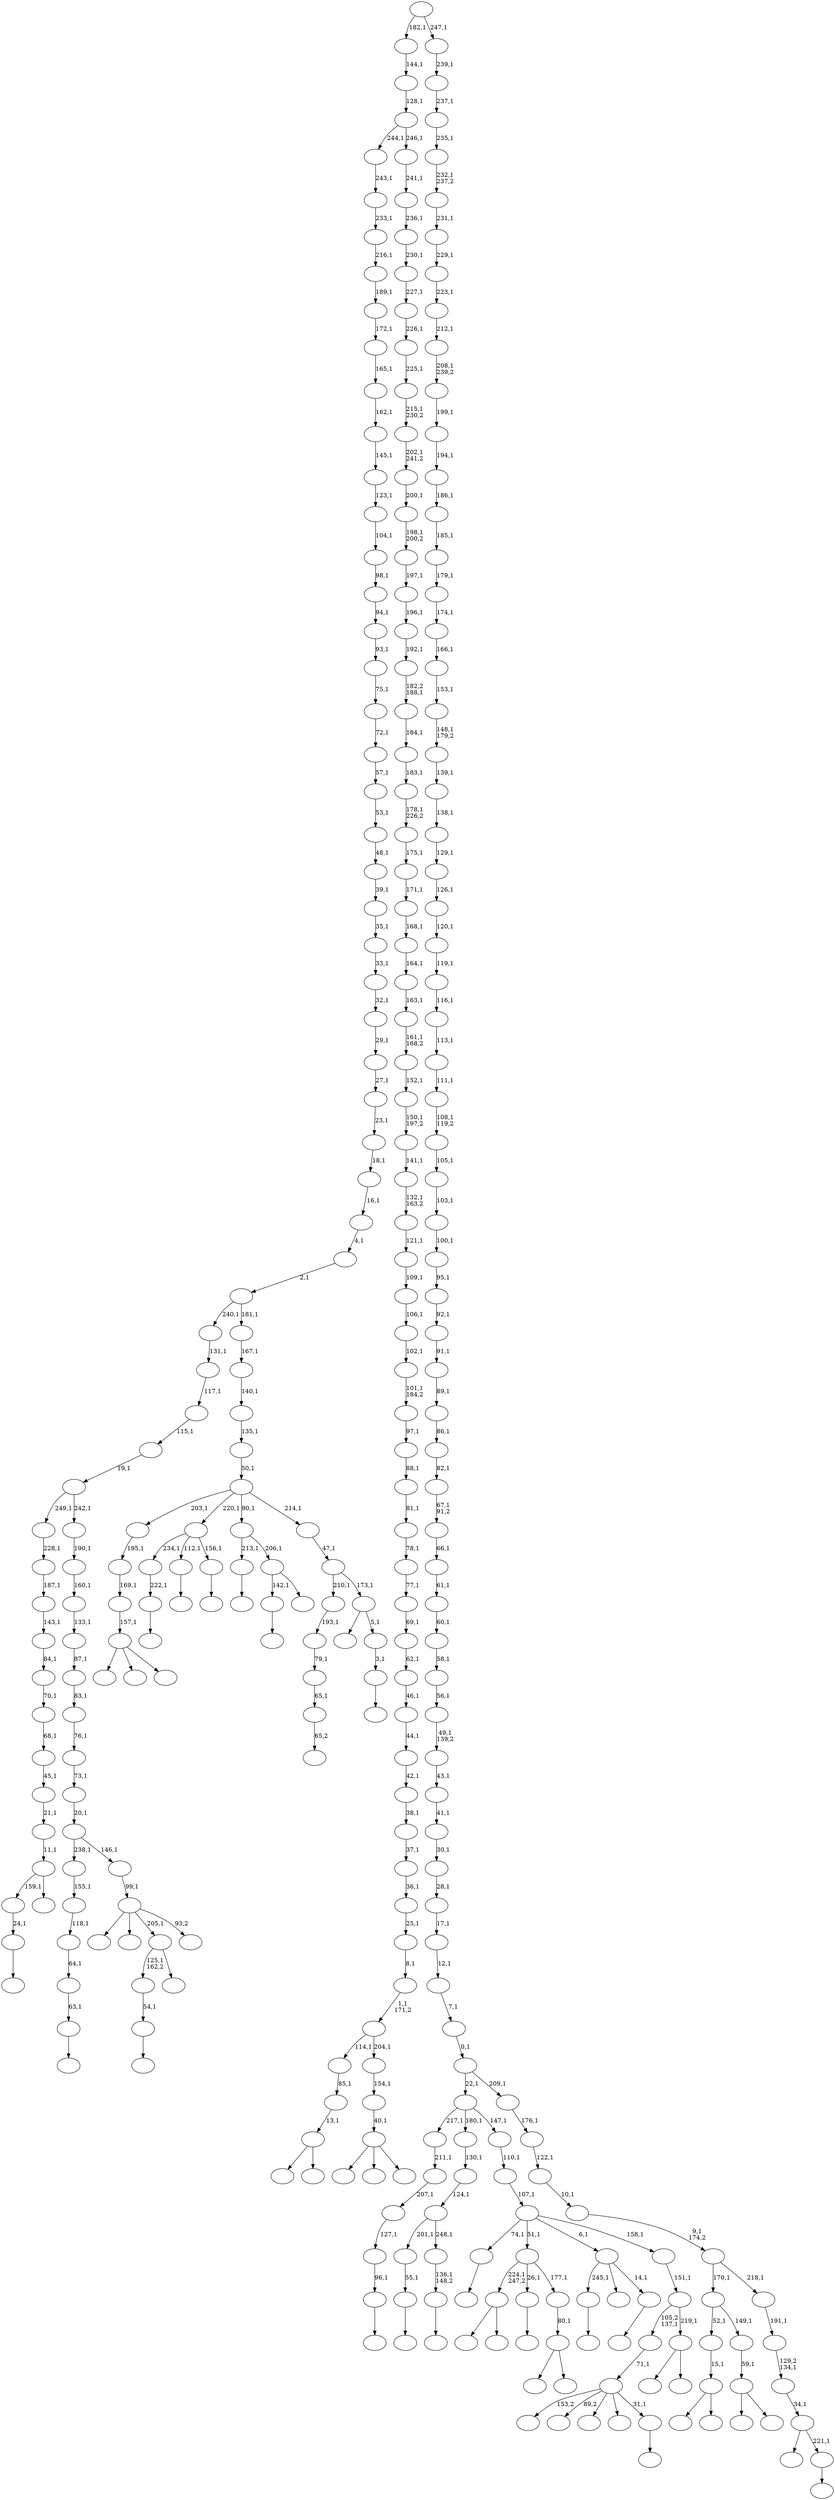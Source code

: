 digraph T {
	300 [label=""]
	299 [label=""]
	298 [label=""]
	297 [label=""]
	296 [label=""]
	295 [label=""]
	294 [label=""]
	293 [label=""]
	292 [label=""]
	291 [label=""]
	290 [label=""]
	289 [label=""]
	288 [label=""]
	287 [label=""]
	286 [label=""]
	285 [label=""]
	284 [label=""]
	283 [label=""]
	282 [label=""]
	281 [label=""]
	280 [label=""]
	279 [label=""]
	278 [label=""]
	277 [label=""]
	276 [label=""]
	275 [label=""]
	274 [label=""]
	273 [label=""]
	272 [label=""]
	271 [label=""]
	270 [label=""]
	269 [label=""]
	268 [label=""]
	267 [label=""]
	266 [label=""]
	265 [label=""]
	264 [label=""]
	263 [label=""]
	262 [label=""]
	261 [label=""]
	260 [label=""]
	259 [label=""]
	258 [label=""]
	257 [label=""]
	256 [label=""]
	255 [label=""]
	254 [label=""]
	253 [label=""]
	252 [label=""]
	251 [label=""]
	250 [label=""]
	249 [label=""]
	248 [label=""]
	247 [label=""]
	246 [label=""]
	245 [label=""]
	244 [label=""]
	243 [label=""]
	242 [label=""]
	241 [label=""]
	240 [label=""]
	239 [label=""]
	238 [label=""]
	237 [label=""]
	236 [label=""]
	235 [label=""]
	234 [label=""]
	233 [label=""]
	232 [label=""]
	231 [label=""]
	230 [label=""]
	229 [label=""]
	228 [label=""]
	227 [label=""]
	226 [label=""]
	225 [label=""]
	224 [label=""]
	223 [label=""]
	222 [label=""]
	221 [label=""]
	220 [label=""]
	219 [label=""]
	218 [label=""]
	217 [label=""]
	216 [label=""]
	215 [label=""]
	214 [label=""]
	213 [label=""]
	212 [label=""]
	211 [label=""]
	210 [label=""]
	209 [label=""]
	208 [label=""]
	207 [label=""]
	206 [label=""]
	205 [label=""]
	204 [label=""]
	203 [label=""]
	202 [label=""]
	201 [label=""]
	200 [label=""]
	199 [label=""]
	198 [label=""]
	197 [label=""]
	196 [label=""]
	195 [label=""]
	194 [label=""]
	193 [label=""]
	192 [label=""]
	191 [label=""]
	190 [label=""]
	189 [label=""]
	188 [label=""]
	187 [label=""]
	186 [label=""]
	185 [label=""]
	184 [label=""]
	183 [label=""]
	182 [label=""]
	181 [label=""]
	180 [label=""]
	179 [label=""]
	178 [label=""]
	177 [label=""]
	176 [label=""]
	175 [label=""]
	174 [label=""]
	173 [label=""]
	172 [label=""]
	171 [label=""]
	170 [label=""]
	169 [label=""]
	168 [label=""]
	167 [label=""]
	166 [label=""]
	165 [label=""]
	164 [label=""]
	163 [label=""]
	162 [label=""]
	161 [label=""]
	160 [label=""]
	159 [label=""]
	158 [label=""]
	157 [label=""]
	156 [label=""]
	155 [label=""]
	154 [label=""]
	153 [label=""]
	152 [label=""]
	151 [label=""]
	150 [label=""]
	149 [label=""]
	148 [label=""]
	147 [label=""]
	146 [label=""]
	145 [label=""]
	144 [label=""]
	143 [label=""]
	142 [label=""]
	141 [label=""]
	140 [label=""]
	139 [label=""]
	138 [label=""]
	137 [label=""]
	136 [label=""]
	135 [label=""]
	134 [label=""]
	133 [label=""]
	132 [label=""]
	131 [label=""]
	130 [label=""]
	129 [label=""]
	128 [label=""]
	127 [label=""]
	126 [label=""]
	125 [label=""]
	124 [label=""]
	123 [label=""]
	122 [label=""]
	121 [label=""]
	120 [label=""]
	119 [label=""]
	118 [label=""]
	117 [label=""]
	116 [label=""]
	115 [label=""]
	114 [label=""]
	113 [label=""]
	112 [label=""]
	111 [label=""]
	110 [label=""]
	109 [label=""]
	108 [label=""]
	107 [label=""]
	106 [label=""]
	105 [label=""]
	104 [label=""]
	103 [label=""]
	102 [label=""]
	101 [label=""]
	100 [label=""]
	99 [label=""]
	98 [label=""]
	97 [label=""]
	96 [label=""]
	95 [label=""]
	94 [label=""]
	93 [label=""]
	92 [label=""]
	91 [label=""]
	90 [label=""]
	89 [label=""]
	88 [label=""]
	87 [label=""]
	86 [label=""]
	85 [label=""]
	84 [label=""]
	83 [label=""]
	82 [label=""]
	81 [label=""]
	80 [label=""]
	79 [label=""]
	78 [label=""]
	77 [label=""]
	76 [label=""]
	75 [label=""]
	74 [label=""]
	73 [label=""]
	72 [label=""]
	71 [label=""]
	70 [label=""]
	69 [label=""]
	68 [label=""]
	67 [label=""]
	66 [label=""]
	65 [label=""]
	64 [label=""]
	63 [label=""]
	62 [label=""]
	61 [label=""]
	60 [label=""]
	59 [label=""]
	58 [label=""]
	57 [label=""]
	56 [label=""]
	55 [label=""]
	54 [label=""]
	53 [label=""]
	52 [label=""]
	51 [label=""]
	50 [label=""]
	49 [label=""]
	48 [label=""]
	47 [label=""]
	46 [label=""]
	45 [label=""]
	44 [label=""]
	43 [label=""]
	42 [label=""]
	41 [label=""]
	40 [label=""]
	39 [label=""]
	38 [label=""]
	37 [label=""]
	36 [label=""]
	35 [label=""]
	34 [label=""]
	33 [label=""]
	32 [label=""]
	31 [label=""]
	30 [label=""]
	29 [label=""]
	28 [label=""]
	27 [label=""]
	26 [label=""]
	25 [label=""]
	24 [label=""]
	23 [label=""]
	22 [label=""]
	21 [label=""]
	20 [label=""]
	19 [label=""]
	18 [label=""]
	17 [label=""]
	16 [label=""]
	15 [label=""]
	14 [label=""]
	13 [label=""]
	12 [label=""]
	11 [label=""]
	10 [label=""]
	9 [label=""]
	8 [label=""]
	7 [label=""]
	6 [label=""]
	5 [label=""]
	4 [label=""]
	3 [label=""]
	2 [label=""]
	1 [label=""]
	0 [label=""]
	299 -> 300 [label=""]
	293 -> 294 [label=""]
	290 -> 291 [label=""]
	289 -> 290 [label="63,1"]
	288 -> 289 [label="64,1"]
	287 -> 288 [label="118,1"]
	286 -> 287 [label="155,1"]
	284 -> 285 [label=""]
	283 -> 284 [label="96,1"]
	282 -> 283 [label="127,1"]
	281 -> 282 [label="207,1"]
	280 -> 281 [label="211,1"]
	278 -> 279 [label=""]
	277 -> 278 [label="222,1"]
	272 -> 273 [label=""]
	271 -> 272 [label="55,1"]
	269 -> 292 [label=""]
	269 -> 270 [label=""]
	268 -> 269 [label="15,1"]
	266 -> 267 [label=""]
	264 -> 265 [label=""]
	260 -> 276 [label=""]
	260 -> 274 [label=""]
	260 -> 261 [label=""]
	259 -> 260 [label="157,1"]
	258 -> 259 [label="169,1"]
	257 -> 258 [label="195,1"]
	254 -> 255 [label="65,2"]
	253 -> 254 [label="65,1"]
	252 -> 253 [label="79,1"]
	251 -> 252 [label="193,1"]
	248 -> 249 [label=""]
	247 -> 248 [label="24,1"]
	245 -> 263 [label=""]
	245 -> 246 [label=""]
	244 -> 245 [label="59,1"]
	243 -> 268 [label="52,1"]
	243 -> 244 [label="149,1"]
	241 -> 297 [label=""]
	241 -> 242 [label=""]
	239 -> 240 [label=""]
	237 -> 238 [label=""]
	236 -> 277 [label="234,1"]
	236 -> 266 [label="112,1"]
	236 -> 237 [label="156,1"]
	232 -> 233 [label=""]
	231 -> 232 [label="136,1\n148,2"]
	230 -> 271 [label="201,1"]
	230 -> 231 [label="248,1"]
	229 -> 230 [label="124,1"]
	228 -> 229 [label="130,1"]
	225 -> 239 [label="142,1"]
	225 -> 226 [label=""]
	224 -> 299 [label="213,1"]
	224 -> 225 [label="206,1"]
	219 -> 220 [label=""]
	216 -> 217 [label=""]
	215 -> 216 [label="54,1"]
	213 -> 235 [label=""]
	213 -> 214 [label=""]
	212 -> 213 [label="80,1"]
	211 -> 241 [label="224,1\n247,2"]
	211 -> 219 [label="26,1"]
	211 -> 212 [label="177,1"]
	209 -> 247 [label="159,1"]
	209 -> 210 [label=""]
	208 -> 209 [label="11,1"]
	207 -> 208 [label="21,1"]
	206 -> 207 [label="45,1"]
	205 -> 206 [label="68,1"]
	204 -> 205 [label="70,1"]
	203 -> 204 [label="84,1"]
	202 -> 203 [label="143,1"]
	201 -> 202 [label="187,1"]
	200 -> 201 [label="228,1"]
	198 -> 199 [label=""]
	197 -> 298 [label="153,2"]
	197 -> 295 [label="89,2"]
	197 -> 262 [label=""]
	197 -> 227 [label=""]
	197 -> 198 [label="31,1"]
	196 -> 197 [label="71,1"]
	194 -> 215 [label="125,1\n162,2"]
	194 -> 195 [label=""]
	192 -> 296 [label=""]
	192 -> 193 [label=""]
	191 -> 192 [label="13,1"]
	190 -> 191 [label="85,1"]
	188 -> 275 [label=""]
	188 -> 223 [label=""]
	188 -> 194 [label="205,1"]
	188 -> 189 [label="93,2"]
	187 -> 188 [label="99,1"]
	186 -> 286 [label="238,1"]
	186 -> 187 [label="146,1"]
	185 -> 186 [label="20,1"]
	184 -> 185 [label="73,1"]
	183 -> 184 [label="76,1"]
	182 -> 183 [label="83,1"]
	181 -> 182 [label="87,1"]
	180 -> 181 [label="133,1"]
	179 -> 180 [label="160,1"]
	178 -> 179 [label="190,1"]
	177 -> 200 [label="249,1"]
	177 -> 178 [label="242,1"]
	176 -> 177 [label="19,1"]
	175 -> 176 [label="115,1"]
	174 -> 175 [label="117,1"]
	173 -> 174 [label="131,1"]
	171 -> 172 [label=""]
	170 -> 293 [label="245,1"]
	170 -> 218 [label=""]
	170 -> 171 [label="14,1"]
	168 -> 221 [label=""]
	168 -> 169 [label=""]
	167 -> 196 [label="105,2\n137,1"]
	167 -> 168 [label="219,1"]
	166 -> 167 [label="151,1"]
	165 -> 264 [label="74,1"]
	165 -> 211 [label="51,1"]
	165 -> 170 [label="6,1"]
	165 -> 166 [label="158,1"]
	164 -> 165 [label="107,1"]
	163 -> 164 [label="110,1"]
	162 -> 280 [label="217,1"]
	162 -> 228 [label="180,1"]
	162 -> 163 [label="147,1"]
	160 -> 161 [label=""]
	159 -> 160 [label="3,1"]
	158 -> 222 [label=""]
	158 -> 159 [label="5,1"]
	157 -> 251 [label="210,1"]
	157 -> 158 [label="173,1"]
	156 -> 157 [label="47,1"]
	155 -> 257 [label="203,1"]
	155 -> 236 [label="220,1"]
	155 -> 224 [label="90,1"]
	155 -> 156 [label="214,1"]
	154 -> 155 [label="50,1"]
	153 -> 154 [label="135,1"]
	152 -> 153 [label="140,1"]
	151 -> 152 [label="167,1"]
	150 -> 173 [label="240,1"]
	150 -> 151 [label="181,1"]
	149 -> 150 [label="2,1"]
	148 -> 149 [label="4,1"]
	147 -> 148 [label="16,1"]
	146 -> 147 [label="18,1"]
	145 -> 146 [label="23,1"]
	144 -> 145 [label="27,1"]
	143 -> 144 [label="29,1"]
	142 -> 143 [label="32,1"]
	141 -> 142 [label="33,1"]
	140 -> 141 [label="35,1"]
	139 -> 140 [label="39,1"]
	138 -> 139 [label="48,1"]
	137 -> 138 [label="53,1"]
	136 -> 137 [label="57,1"]
	135 -> 136 [label="72,1"]
	134 -> 135 [label="75,1"]
	133 -> 134 [label="93,1"]
	132 -> 133 [label="94,1"]
	131 -> 132 [label="98,1"]
	130 -> 131 [label="104,1"]
	129 -> 130 [label="123,1"]
	128 -> 129 [label="145,1"]
	127 -> 128 [label="162,1"]
	126 -> 127 [label="165,1"]
	125 -> 126 [label="172,1"]
	124 -> 125 [label="189,1"]
	123 -> 124 [label="216,1"]
	122 -> 123 [label="233,1"]
	121 -> 122 [label="243,1"]
	119 -> 256 [label=""]
	119 -> 234 [label=""]
	119 -> 120 [label=""]
	118 -> 119 [label="40,1"]
	117 -> 118 [label="154,1"]
	116 -> 190 [label="114,1"]
	116 -> 117 [label="204,1"]
	115 -> 116 [label="1,1\n171,2"]
	114 -> 115 [label="8,1"]
	113 -> 114 [label="25,1"]
	112 -> 113 [label="36,1"]
	111 -> 112 [label="37,1"]
	110 -> 111 [label="38,1"]
	109 -> 110 [label="42,1"]
	108 -> 109 [label="44,1"]
	107 -> 108 [label="46,1"]
	106 -> 107 [label="62,1"]
	105 -> 106 [label="69,1"]
	104 -> 105 [label="77,1"]
	103 -> 104 [label="78,1"]
	102 -> 103 [label="81,1"]
	101 -> 102 [label="88,1"]
	100 -> 101 [label="97,1"]
	99 -> 100 [label="101,1\n184,2"]
	98 -> 99 [label="102,1"]
	97 -> 98 [label="106,1"]
	96 -> 97 [label="109,1"]
	95 -> 96 [label="121,1"]
	94 -> 95 [label="132,1\n163,2"]
	93 -> 94 [label="141,1"]
	92 -> 93 [label="150,1\n197,2"]
	91 -> 92 [label="152,1"]
	90 -> 91 [label="161,1\n168,2"]
	89 -> 90 [label="163,1"]
	88 -> 89 [label="164,1"]
	87 -> 88 [label="168,1"]
	86 -> 87 [label="171,1"]
	85 -> 86 [label="175,1"]
	84 -> 85 [label="178,1\n226,2"]
	83 -> 84 [label="183,1"]
	82 -> 83 [label="184,1"]
	81 -> 82 [label="182,2\n188,1"]
	80 -> 81 [label="192,1"]
	79 -> 80 [label="196,1"]
	78 -> 79 [label="197,1"]
	77 -> 78 [label="198,1\n200,2"]
	76 -> 77 [label="200,1"]
	75 -> 76 [label="202,1\n241,2"]
	74 -> 75 [label="215,1\n230,2"]
	73 -> 74 [label="225,1"]
	72 -> 73 [label="226,1"]
	71 -> 72 [label="227,1"]
	70 -> 71 [label="230,1"]
	69 -> 70 [label="236,1"]
	68 -> 69 [label="241,1"]
	67 -> 121 [label="244,1"]
	67 -> 68 [label="246,1"]
	66 -> 67 [label="128,1"]
	65 -> 66 [label="144,1"]
	63 -> 64 [label=""]
	62 -> 250 [label=""]
	62 -> 63 [label="221,1"]
	61 -> 62 [label="34,1"]
	60 -> 61 [label="129,2\n134,1"]
	59 -> 60 [label="191,1"]
	58 -> 243 [label="170,1"]
	58 -> 59 [label="218,1"]
	57 -> 58 [label="9,1\n174,2"]
	56 -> 57 [label="10,1"]
	55 -> 56 [label="122,1"]
	54 -> 55 [label="176,1"]
	53 -> 162 [label="22,1"]
	53 -> 54 [label="209,1"]
	52 -> 53 [label="0,1"]
	51 -> 52 [label="7,1"]
	50 -> 51 [label="12,1"]
	49 -> 50 [label="17,1"]
	48 -> 49 [label="28,1"]
	47 -> 48 [label="30,1"]
	46 -> 47 [label="41,1"]
	45 -> 46 [label="43,1"]
	44 -> 45 [label="49,1\n139,2"]
	43 -> 44 [label="56,1"]
	42 -> 43 [label="58,1"]
	41 -> 42 [label="60,1"]
	40 -> 41 [label="61,1"]
	39 -> 40 [label="66,1"]
	38 -> 39 [label="67,1\n91,2"]
	37 -> 38 [label="82,1"]
	36 -> 37 [label="86,1"]
	35 -> 36 [label="89,1"]
	34 -> 35 [label="91,1"]
	33 -> 34 [label="92,1"]
	32 -> 33 [label="95,1"]
	31 -> 32 [label="100,1"]
	30 -> 31 [label="103,1"]
	29 -> 30 [label="105,1"]
	28 -> 29 [label="108,1\n119,2"]
	27 -> 28 [label="111,1"]
	26 -> 27 [label="113,1"]
	25 -> 26 [label="116,1"]
	24 -> 25 [label="119,1"]
	23 -> 24 [label="120,1"]
	22 -> 23 [label="126,1"]
	21 -> 22 [label="129,1"]
	20 -> 21 [label="138,1"]
	19 -> 20 [label="139,1"]
	18 -> 19 [label="148,1\n179,2"]
	17 -> 18 [label="153,1"]
	16 -> 17 [label="166,1"]
	15 -> 16 [label="174,1"]
	14 -> 15 [label="179,1"]
	13 -> 14 [label="185,1"]
	12 -> 13 [label="186,1"]
	11 -> 12 [label="194,1"]
	10 -> 11 [label="199,1"]
	9 -> 10 [label="208,1\n239,2"]
	8 -> 9 [label="212,1"]
	7 -> 8 [label="223,1"]
	6 -> 7 [label="229,1"]
	5 -> 6 [label="231,1"]
	4 -> 5 [label="232,1\n237,2"]
	3 -> 4 [label="235,1"]
	2 -> 3 [label="237,1"]
	1 -> 2 [label="239,1"]
	0 -> 65 [label="182,1"]
	0 -> 1 [label="247,1"]
}
